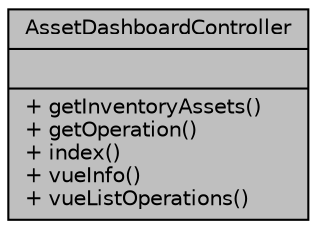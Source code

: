 digraph "AssetDashboardController"
{
 // LATEX_PDF_SIZE
  bgcolor="transparent";
  edge [fontname="Helvetica",fontsize="10",labelfontname="Helvetica",labelfontsize="10"];
  node [fontname="Helvetica",fontsize="10",shape=record];
  Node1 [label="{AssetDashboardController\n||+ getInventoryAssets()\l+ getOperation()\l+ index()\l+ vueInfo()\l+ vueListOperations()\l}",height=0.2,width=0.4,color="black", fillcolor="grey75", style="filled", fontcolor="black",tooltip="Controlador del panel de control módulo de bienes."];
}
